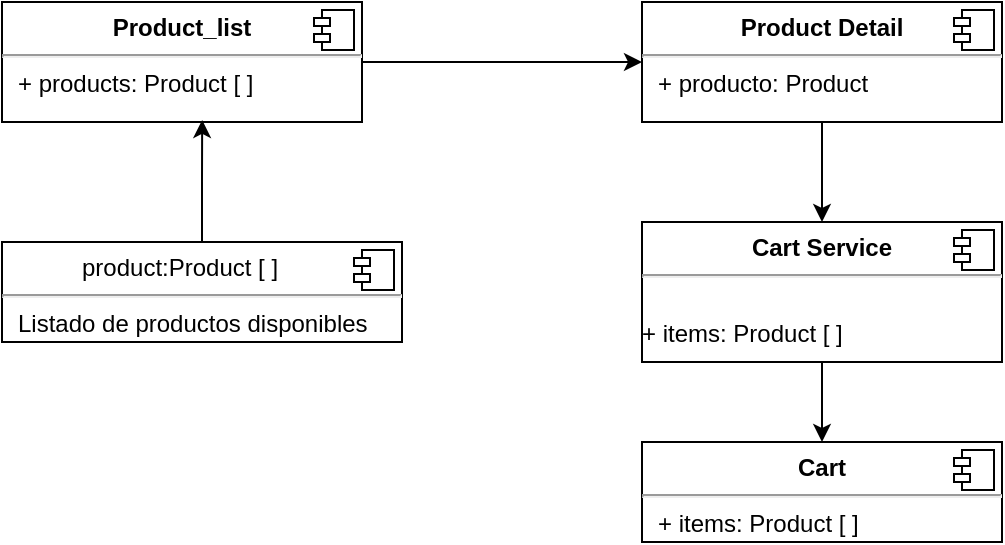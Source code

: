 <mxfile version="22.0.4" type="github">
  <diagram name="Page-1" id="5f0bae14-7c28-e335-631c-24af17079c00">
    <mxGraphModel dx="880" dy="472" grid="1" gridSize="10" guides="1" tooltips="1" connect="1" arrows="1" fold="1" page="1" pageScale="1" pageWidth="1100" pageHeight="850" background="none" math="0" shadow="0">
      <root>
        <mxCell id="0" />
        <mxCell id="1" parent="0" />
        <mxCell id="OqjMJjwXKW2wJm9HB_ns-32" style="edgeStyle=orthogonalEdgeStyle;rounded=0;orthogonalLoop=1;jettySize=auto;html=1;exitX=1;exitY=0.5;exitDx=0;exitDy=0;entryX=0;entryY=0.5;entryDx=0;entryDy=0;" edge="1" parent="1" source="OqjMJjwXKW2wJm9HB_ns-27" target="OqjMJjwXKW2wJm9HB_ns-29">
          <mxGeometry relative="1" as="geometry" />
        </mxCell>
        <mxCell id="OqjMJjwXKW2wJm9HB_ns-27" value="&lt;p style=&quot;margin:0px;margin-top:6px;text-align:center;&quot;&gt;&lt;b&gt;Product_list&lt;/b&gt;&lt;/p&gt;&lt;hr&gt;&lt;p style=&quot;margin:0px;margin-left:8px;&quot;&gt;+ products: Product&amp;nbsp;[ ]&lt;br&gt;&lt;br&gt;&lt;/p&gt;" style="align=left;overflow=fill;html=1;dropTarget=0;whiteSpace=wrap;" vertex="1" parent="1">
          <mxGeometry x="50" y="70" width="180" height="60" as="geometry" />
        </mxCell>
        <mxCell id="OqjMJjwXKW2wJm9HB_ns-28" value="" style="shape=component;jettyWidth=8;jettyHeight=4;" vertex="1" parent="OqjMJjwXKW2wJm9HB_ns-27">
          <mxGeometry x="1" width="20" height="20" relative="1" as="geometry">
            <mxPoint x="-24" y="4" as="offset" />
          </mxGeometry>
        </mxCell>
        <mxCell id="OqjMJjwXKW2wJm9HB_ns-46" style="edgeStyle=orthogonalEdgeStyle;rounded=0;orthogonalLoop=1;jettySize=auto;html=1;exitX=0.5;exitY=1;exitDx=0;exitDy=0;entryX=0.5;entryY=0;entryDx=0;entryDy=0;" edge="1" parent="1" source="OqjMJjwXKW2wJm9HB_ns-29" target="OqjMJjwXKW2wJm9HB_ns-43">
          <mxGeometry relative="1" as="geometry" />
        </mxCell>
        <mxCell id="OqjMJjwXKW2wJm9HB_ns-29" value="&lt;p style=&quot;margin:0px;margin-top:6px;text-align:center;&quot;&gt;&lt;b&gt;Product Detail&lt;/b&gt;&lt;/p&gt;&lt;hr&gt;&lt;p style=&quot;margin:0px;margin-left:8px;&quot;&gt;+ producto: Product&lt;/p&gt;" style="align=left;overflow=fill;html=1;dropTarget=0;whiteSpace=wrap;" vertex="1" parent="1">
          <mxGeometry x="370" y="70" width="180" height="60" as="geometry" />
        </mxCell>
        <mxCell id="OqjMJjwXKW2wJm9HB_ns-30" value="" style="shape=component;jettyWidth=8;jettyHeight=4;" vertex="1" parent="OqjMJjwXKW2wJm9HB_ns-29">
          <mxGeometry x="1" width="20" height="20" relative="1" as="geometry">
            <mxPoint x="-24" y="4" as="offset" />
          </mxGeometry>
        </mxCell>
        <mxCell id="OqjMJjwXKW2wJm9HB_ns-33" value="&lt;p style=&quot;margin:0px;margin-top:6px;text-align:center;&quot;&gt;&lt;/p&gt;&amp;nbsp; &amp;nbsp; &amp;nbsp; &amp;nbsp; &amp;nbsp; &amp;nbsp; product:Product [ ]&lt;hr&gt;&lt;p style=&quot;margin:0px;margin-left:8px;&quot;&gt;Listado de productos disponibles&lt;/p&gt;" style="align=left;overflow=fill;html=1;dropTarget=0;whiteSpace=wrap;" vertex="1" parent="1">
          <mxGeometry x="50" y="190" width="200" height="50" as="geometry" />
        </mxCell>
        <mxCell id="OqjMJjwXKW2wJm9HB_ns-34" value="" style="shape=component;jettyWidth=8;jettyHeight=4;" vertex="1" parent="OqjMJjwXKW2wJm9HB_ns-33">
          <mxGeometry x="1" width="20" height="20" relative="1" as="geometry">
            <mxPoint x="-24" y="4" as="offset" />
          </mxGeometry>
        </mxCell>
        <mxCell id="OqjMJjwXKW2wJm9HB_ns-42" style="edgeStyle=orthogonalEdgeStyle;rounded=0;orthogonalLoop=1;jettySize=auto;html=1;exitX=0.5;exitY=0;exitDx=0;exitDy=0;entryX=0.556;entryY=0.983;entryDx=0;entryDy=0;entryPerimeter=0;" edge="1" parent="1" source="OqjMJjwXKW2wJm9HB_ns-33" target="OqjMJjwXKW2wJm9HB_ns-27">
          <mxGeometry relative="1" as="geometry" />
        </mxCell>
        <mxCell id="OqjMJjwXKW2wJm9HB_ns-51" style="edgeStyle=orthogonalEdgeStyle;rounded=0;orthogonalLoop=1;jettySize=auto;html=1;exitX=0.5;exitY=1;exitDx=0;exitDy=0;entryX=0.5;entryY=0;entryDx=0;entryDy=0;" edge="1" parent="1" source="OqjMJjwXKW2wJm9HB_ns-43" target="OqjMJjwXKW2wJm9HB_ns-47">
          <mxGeometry relative="1" as="geometry" />
        </mxCell>
        <mxCell id="OqjMJjwXKW2wJm9HB_ns-43" value="&lt;p style=&quot;margin:0px;margin-top:6px;text-align:center;&quot;&gt;&lt;b&gt;Cart Service&lt;/b&gt;&lt;/p&gt;&lt;hr&gt;&lt;p style=&quot;margin:0px;margin-left:8px;&quot;&gt;&lt;br&gt;&lt;/p&gt;+ items: Product [ ]&lt;p style=&quot;margin:0px;margin-left:8px;&quot;&gt;&amp;nbsp;&lt;/p&gt;" style="align=left;overflow=fill;html=1;dropTarget=0;whiteSpace=wrap;" vertex="1" parent="1">
          <mxGeometry x="370" y="180" width="180" height="70" as="geometry" />
        </mxCell>
        <mxCell id="OqjMJjwXKW2wJm9HB_ns-44" value="" style="shape=component;jettyWidth=8;jettyHeight=4;" vertex="1" parent="OqjMJjwXKW2wJm9HB_ns-43">
          <mxGeometry x="1" width="20" height="20" relative="1" as="geometry">
            <mxPoint x="-24" y="4" as="offset" />
          </mxGeometry>
        </mxCell>
        <mxCell id="OqjMJjwXKW2wJm9HB_ns-47" value="&lt;p style=&quot;margin:0px;margin-top:6px;text-align:center;&quot;&gt;&lt;b&gt;Cart&lt;/b&gt;&lt;/p&gt;&lt;hr&gt;&lt;p style=&quot;margin:0px;margin-left:8px;&quot;&gt;+ items: Product [ ]&lt;br&gt;&lt;/p&gt;" style="align=left;overflow=fill;html=1;dropTarget=0;whiteSpace=wrap;" vertex="1" parent="1">
          <mxGeometry x="370" y="290" width="180" height="50" as="geometry" />
        </mxCell>
        <mxCell id="OqjMJjwXKW2wJm9HB_ns-48" value="" style="shape=component;jettyWidth=8;jettyHeight=4;" vertex="1" parent="OqjMJjwXKW2wJm9HB_ns-47">
          <mxGeometry x="1" width="20" height="20" relative="1" as="geometry">
            <mxPoint x="-24" y="4" as="offset" />
          </mxGeometry>
        </mxCell>
      </root>
    </mxGraphModel>
  </diagram>
</mxfile>
